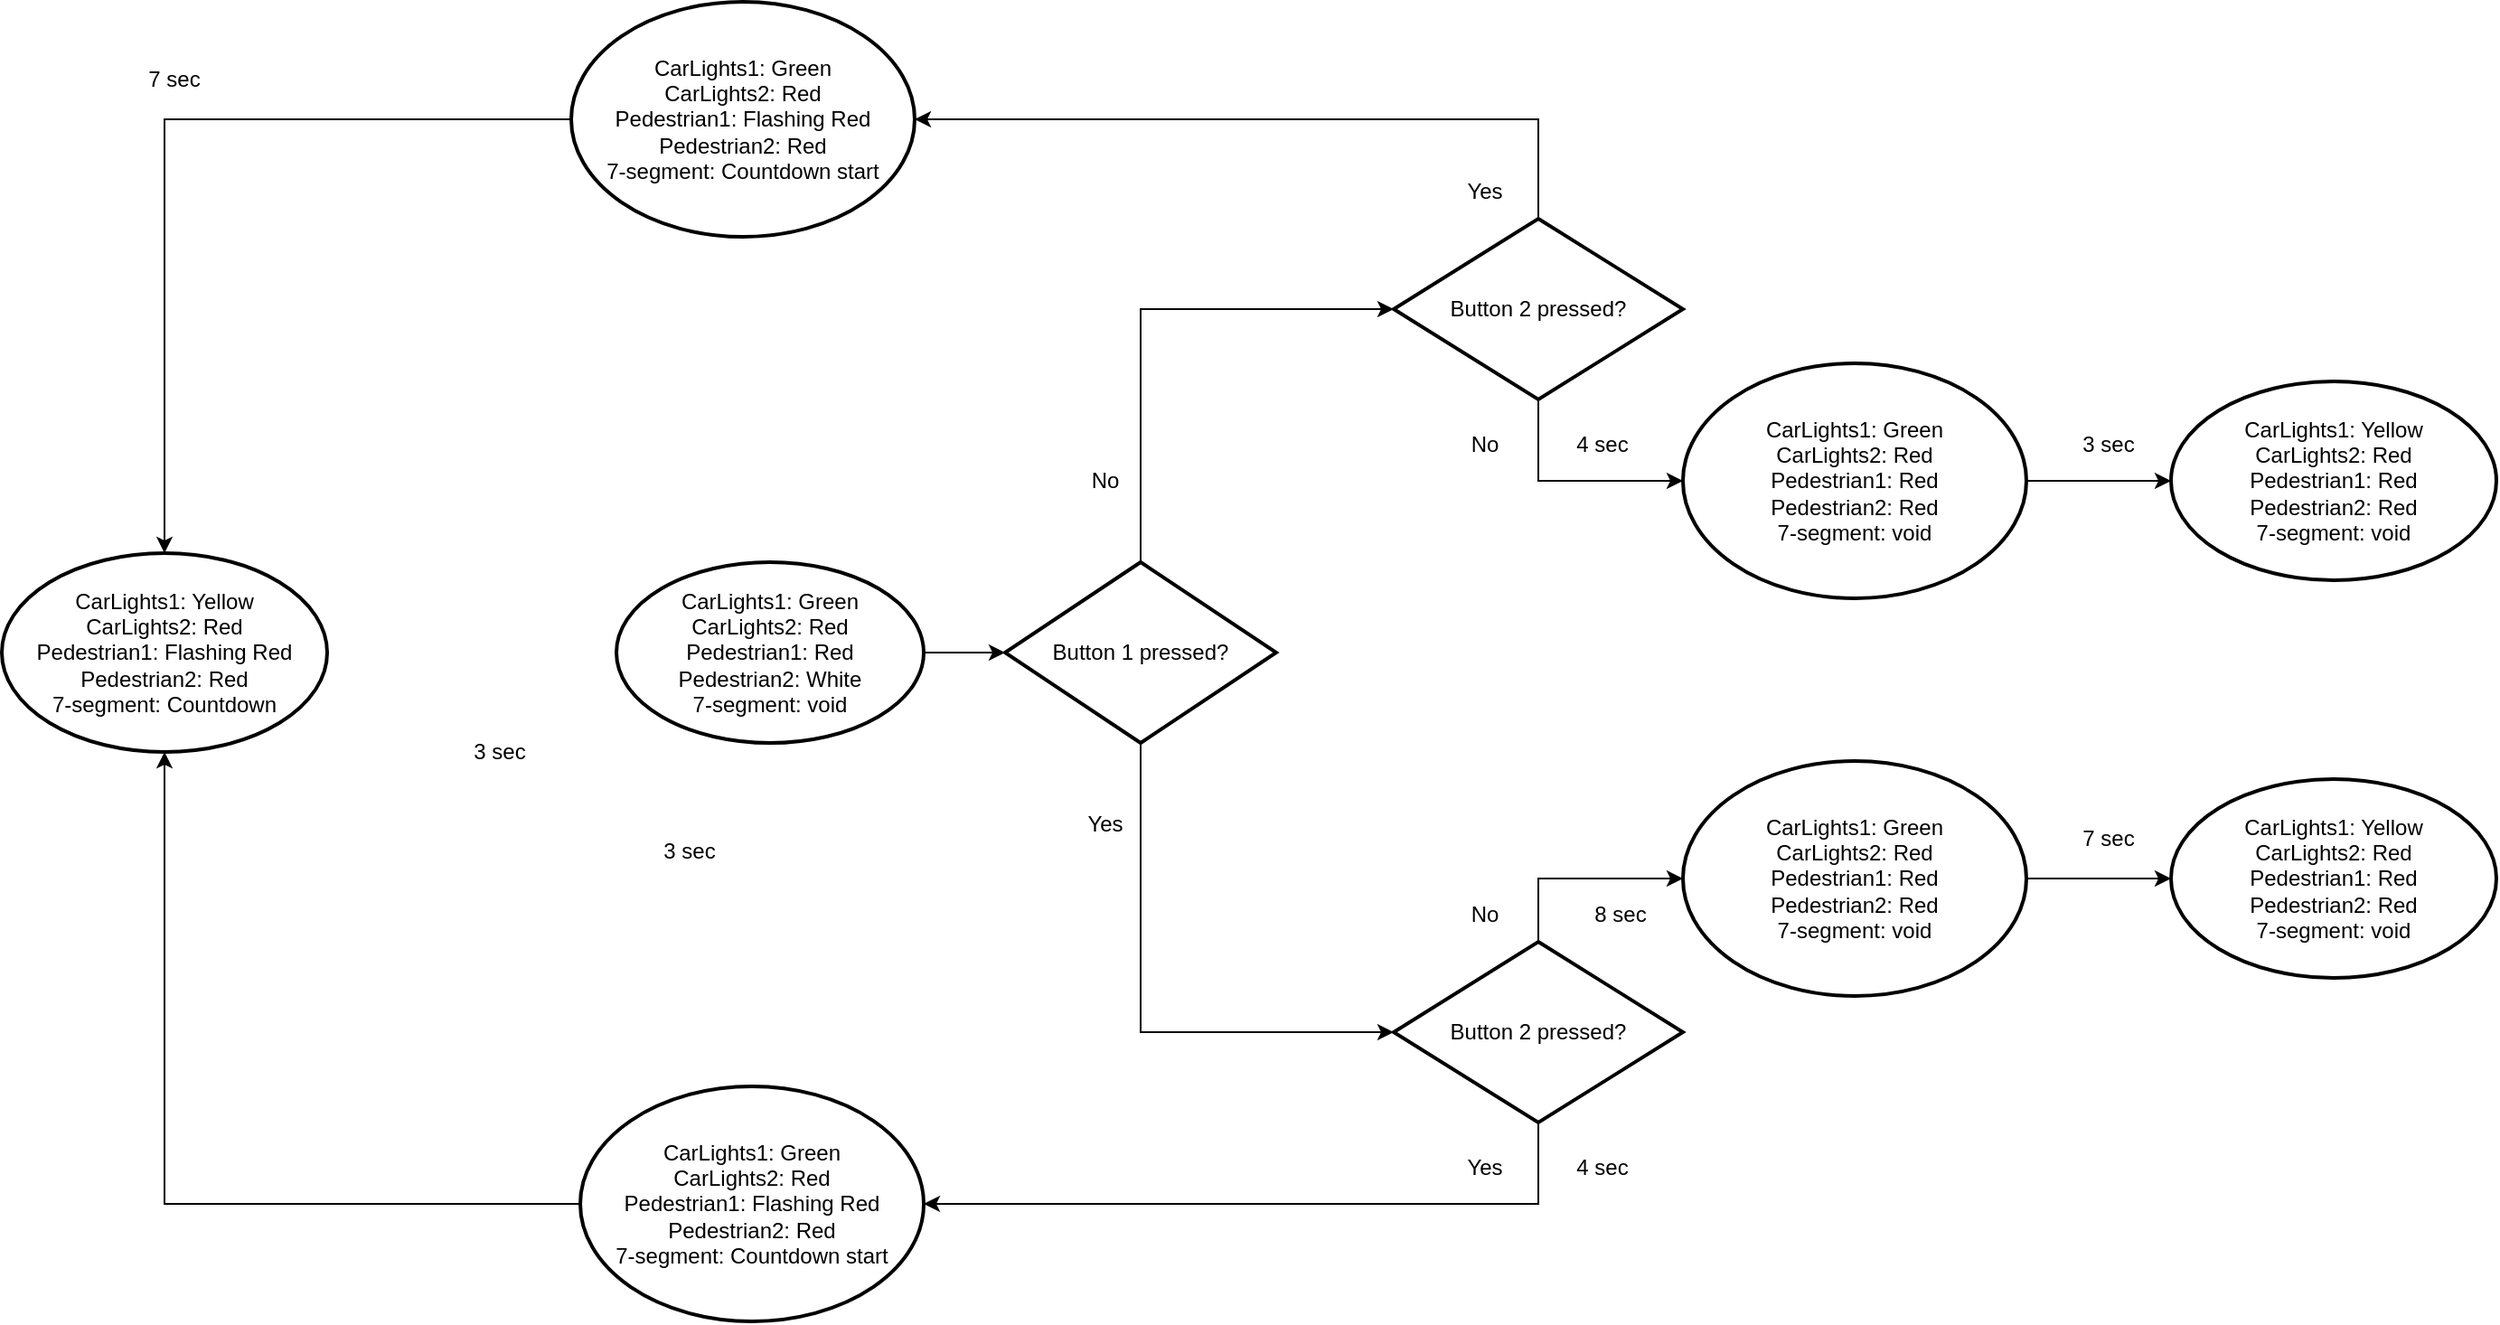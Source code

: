 <mxfile version="28.1.2">
  <diagram name="Page-1" id="E8OS_swHD81Dn_QDLDen">
    <mxGraphModel dx="1426" dy="889" grid="1" gridSize="10" guides="1" tooltips="1" connect="1" arrows="1" fold="1" page="1" pageScale="1" pageWidth="850" pageHeight="1100" math="0" shadow="0">
      <root>
        <mxCell id="0" />
        <mxCell id="1" parent="0" />
        <mxCell id="1mB-3xt_e9HhNeuD-H28-1" value="CarLights1: Green&lt;div&gt;CarLights2: Red&lt;/div&gt;&lt;div&gt;Pedestrian1: Red&lt;/div&gt;&lt;div&gt;Pedestrian2: White&lt;/div&gt;&lt;div&gt;7-segment: void&lt;/div&gt;" style="strokeWidth=2;html=1;shape=mxgraph.flowchart.start_1;whiteSpace=wrap;" vertex="1" parent="1">
          <mxGeometry x="380" y="390" width="170" height="100" as="geometry" />
        </mxCell>
        <mxCell id="1mB-3xt_e9HhNeuD-H28-2" value="3 sec" style="text;html=1;align=center;verticalAlign=middle;resizable=0;points=[];autosize=1;strokeColor=none;fillColor=none;" vertex="1" parent="1">
          <mxGeometry x="395" y="535" width="50" height="30" as="geometry" />
        </mxCell>
        <mxCell id="1mB-3xt_e9HhNeuD-H28-3" value="Button 1 pressed?" style="strokeWidth=2;html=1;shape=mxgraph.flowchart.decision;whiteSpace=wrap;" vertex="1" parent="1">
          <mxGeometry x="595" y="390" width="150" height="100" as="geometry" />
        </mxCell>
        <mxCell id="1mB-3xt_e9HhNeuD-H28-4" value="" style="endArrow=classic;html=1;rounded=0;entryX=0;entryY=0.5;entryDx=0;entryDy=0;entryPerimeter=0;exitX=1;exitY=0.5;exitDx=0;exitDy=0;exitPerimeter=0;" edge="1" parent="1" source="1mB-3xt_e9HhNeuD-H28-1" target="1mB-3xt_e9HhNeuD-H28-3">
          <mxGeometry width="50" height="50" relative="1" as="geometry">
            <mxPoint x="645" y="525" as="sourcePoint" />
            <mxPoint x="1145" y="445" as="targetPoint" />
          </mxGeometry>
        </mxCell>
        <mxCell id="1mB-3xt_e9HhNeuD-H28-5" value="" style="endArrow=classic;html=1;rounded=0;exitX=0.5;exitY=0;exitDx=0;exitDy=0;exitPerimeter=0;entryX=0;entryY=0.5;entryDx=0;entryDy=0;entryPerimeter=0;" edge="1" parent="1" source="1mB-3xt_e9HhNeuD-H28-3" target="1mB-3xt_e9HhNeuD-H28-27">
          <mxGeometry width="50" height="50" relative="1" as="geometry">
            <mxPoint x="960" y="640" as="sourcePoint" />
            <mxPoint x="1010" y="590" as="targetPoint" />
            <Array as="points">
              <mxPoint x="670" y="250" />
            </Array>
          </mxGeometry>
        </mxCell>
        <mxCell id="1mB-3xt_e9HhNeuD-H28-6" value="" style="endArrow=classic;html=1;rounded=0;exitX=0.5;exitY=1;exitDx=0;exitDy=0;exitPerimeter=0;entryX=0;entryY=0.5;entryDx=0;entryDy=0;entryPerimeter=0;" edge="1" parent="1" source="1mB-3xt_e9HhNeuD-H28-3" target="1mB-3xt_e9HhNeuD-H28-15">
          <mxGeometry width="50" height="50" relative="1" as="geometry">
            <mxPoint x="670" y="520" as="sourcePoint" />
            <mxPoint x="810" y="650" as="targetPoint" />
            <Array as="points">
              <mxPoint x="670" y="650" />
            </Array>
          </mxGeometry>
        </mxCell>
        <mxCell id="1mB-3xt_e9HhNeuD-H28-7" value="No" style="text;html=1;align=center;verticalAlign=middle;resizable=0;points=[];autosize=1;strokeColor=none;fillColor=none;" vertex="1" parent="1">
          <mxGeometry x="630" y="330" width="40" height="30" as="geometry" />
        </mxCell>
        <mxCell id="1mB-3xt_e9HhNeuD-H28-8" value="Yes" style="text;html=1;align=center;verticalAlign=middle;resizable=0;points=[];autosize=1;strokeColor=none;fillColor=none;" vertex="1" parent="1">
          <mxGeometry x="630" y="520" width="40" height="30" as="geometry" />
        </mxCell>
        <mxCell id="1mB-3xt_e9HhNeuD-H28-9" value="CarLights1: Green&lt;div&gt;CarLights2: Red&lt;/div&gt;&lt;div&gt;Pedestrian1: Red&lt;/div&gt;&lt;div&gt;Pedestrian2: Red&lt;/div&gt;&lt;div&gt;7-segment: void&lt;/div&gt;" style="strokeWidth=2;html=1;shape=mxgraph.flowchart.start_1;whiteSpace=wrap;" vertex="1" parent="1">
          <mxGeometry x="970" y="500" width="190" height="130" as="geometry" />
        </mxCell>
        <mxCell id="1mB-3xt_e9HhNeuD-H28-10" value="CarLights1: Yellow&lt;div&gt;CarLights2: Red&lt;/div&gt;&lt;div&gt;Pedestrian1: Red&lt;/div&gt;&lt;div&gt;Pedestrian2: Red&lt;/div&gt;&lt;div&gt;7-segment: void&lt;/div&gt;" style="strokeWidth=2;html=1;shape=mxgraph.flowchart.start_1;whiteSpace=wrap;" vertex="1" parent="1">
          <mxGeometry x="1240" y="510" width="180" height="110" as="geometry" />
        </mxCell>
        <mxCell id="1mB-3xt_e9HhNeuD-H28-11" value="7 sec" style="text;html=1;align=center;verticalAlign=middle;resizable=0;points=[];autosize=1;strokeColor=none;fillColor=none;" vertex="1" parent="1">
          <mxGeometry x="1180" y="528" width="50" height="30" as="geometry" />
        </mxCell>
        <mxCell id="1mB-3xt_e9HhNeuD-H28-12" value="CarLights1: Green&lt;div&gt;CarLights2: Red&lt;/div&gt;&lt;div&gt;Pedestrian1: Flashing Red&lt;/div&gt;&lt;div&gt;Pedestrian2: Red&lt;/div&gt;&lt;div&gt;7-segment: Countdown start&lt;/div&gt;" style="strokeWidth=2;html=1;shape=mxgraph.flowchart.start_1;whiteSpace=wrap;" vertex="1" parent="1">
          <mxGeometry x="360" y="680" width="190" height="130" as="geometry" />
        </mxCell>
        <mxCell id="1mB-3xt_e9HhNeuD-H28-13" value="CarLights1: Yellow&lt;div&gt;CarLights2: Red&lt;/div&gt;&lt;div&gt;Pedestrian1: Flashing Red&lt;/div&gt;&lt;div&gt;Pedestrian2: Red&lt;/div&gt;&lt;div&gt;7-segment: Countdown&lt;/div&gt;" style="strokeWidth=2;html=1;shape=mxgraph.flowchart.start_1;whiteSpace=wrap;" vertex="1" parent="1">
          <mxGeometry x="40" y="385" width="180" height="110" as="geometry" />
        </mxCell>
        <mxCell id="1mB-3xt_e9HhNeuD-H28-14" value="3 sec" style="text;html=1;align=center;verticalAlign=middle;resizable=0;points=[];autosize=1;strokeColor=none;fillColor=none;" vertex="1" parent="1">
          <mxGeometry x="290" y="480" width="50" height="30" as="geometry" />
        </mxCell>
        <mxCell id="1mB-3xt_e9HhNeuD-H28-15" value="Button 2 pressed?" style="strokeWidth=2;html=1;shape=mxgraph.flowchart.decision;whiteSpace=wrap;" vertex="1" parent="1">
          <mxGeometry x="810" y="600" width="160" height="100" as="geometry" />
        </mxCell>
        <mxCell id="1mB-3xt_e9HhNeuD-H28-16" value="" style="endArrow=classic;html=1;rounded=0;exitX=0.5;exitY=0;exitDx=0;exitDy=0;exitPerimeter=0;entryX=0;entryY=0.5;entryDx=0;entryDy=0;entryPerimeter=0;" edge="1" parent="1" source="1mB-3xt_e9HhNeuD-H28-15" target="1mB-3xt_e9HhNeuD-H28-9">
          <mxGeometry width="50" height="50" relative="1" as="geometry">
            <mxPoint x="910" y="580" as="sourcePoint" />
            <mxPoint x="1020" y="540" as="targetPoint" />
            <Array as="points">
              <mxPoint x="890" y="565" />
            </Array>
          </mxGeometry>
        </mxCell>
        <mxCell id="1mB-3xt_e9HhNeuD-H28-17" value="" style="endArrow=classic;html=1;rounded=0;exitX=1;exitY=0.5;exitDx=0;exitDy=0;exitPerimeter=0;entryX=0;entryY=0.5;entryDx=0;entryDy=0;entryPerimeter=0;" edge="1" parent="1" source="1mB-3xt_e9HhNeuD-H28-9" target="1mB-3xt_e9HhNeuD-H28-10">
          <mxGeometry width="50" height="50" relative="1" as="geometry">
            <mxPoint x="850" y="950" as="sourcePoint" />
            <mxPoint x="900" y="900" as="targetPoint" />
          </mxGeometry>
        </mxCell>
        <mxCell id="1mB-3xt_e9HhNeuD-H28-18" value="8 sec" style="text;html=1;align=center;verticalAlign=middle;resizable=0;points=[];autosize=1;strokeColor=none;fillColor=none;" vertex="1" parent="1">
          <mxGeometry x="910" y="570" width="50" height="30" as="geometry" />
        </mxCell>
        <mxCell id="1mB-3xt_e9HhNeuD-H28-19" value="No" style="text;html=1;align=center;verticalAlign=middle;resizable=0;points=[];autosize=1;strokeColor=none;fillColor=none;" vertex="1" parent="1">
          <mxGeometry x="840" y="570" width="40" height="30" as="geometry" />
        </mxCell>
        <mxCell id="1mB-3xt_e9HhNeuD-H28-20" value="Yes" style="text;html=1;align=center;verticalAlign=middle;resizable=0;points=[];autosize=1;strokeColor=none;fillColor=none;" vertex="1" parent="1">
          <mxGeometry x="840" y="710" width="40" height="30" as="geometry" />
        </mxCell>
        <mxCell id="1mB-3xt_e9HhNeuD-H28-21" value="4 sec" style="text;html=1;align=center;verticalAlign=middle;resizable=0;points=[];autosize=1;strokeColor=none;fillColor=none;" vertex="1" parent="1">
          <mxGeometry x="900" y="710" width="50" height="30" as="geometry" />
        </mxCell>
        <mxCell id="1mB-3xt_e9HhNeuD-H28-32" value="CarLights1: Green&lt;div&gt;CarLights2: Red&lt;/div&gt;&lt;div&gt;Pedestrian1: Flashing Red&lt;/div&gt;&lt;div&gt;Pedestrian2: Red&lt;/div&gt;&lt;div&gt;7-segment: Countdown start&lt;/div&gt;" style="strokeWidth=2;html=1;shape=mxgraph.flowchart.start_1;whiteSpace=wrap;movable=1;resizable=1;rotatable=1;deletable=1;editable=1;locked=0;connectable=1;" vertex="1" parent="1">
          <mxGeometry x="355" y="80" width="190" height="130" as="geometry" />
        </mxCell>
        <mxCell id="1mB-3xt_e9HhNeuD-H28-33" value="7 sec" style="text;html=1;align=center;verticalAlign=middle;resizable=1;points=[];autosize=1;strokeColor=none;fillColor=none;movable=1;rotatable=1;deletable=1;editable=1;locked=0;connectable=1;" vertex="1" parent="1">
          <mxGeometry x="110" y="108" width="50" height="30" as="geometry" />
        </mxCell>
        <mxCell id="1mB-3xt_e9HhNeuD-H28-34" value="" style="endArrow=classic;html=1;rounded=0;exitX=0.5;exitY=0;exitDx=0;exitDy=0;exitPerimeter=0;entryX=1;entryY=0.5;entryDx=0;entryDy=0;entryPerimeter=0;movable=1;resizable=1;rotatable=1;deletable=1;editable=1;locked=0;connectable=1;" edge="1" parent="1" source="1mB-3xt_e9HhNeuD-H28-27" target="1mB-3xt_e9HhNeuD-H28-32">
          <mxGeometry width="50" height="50" relative="1" as="geometry">
            <mxPoint x="-180" y="180" as="sourcePoint" />
            <mxPoint x="-50" y="120" as="targetPoint" />
            <Array as="points">
              <mxPoint x="890" y="145" />
            </Array>
          </mxGeometry>
        </mxCell>
        <mxCell id="1mB-3xt_e9HhNeuD-H28-35" value="" style="endArrow=classic;html=1;rounded=0;entryX=0.5;entryY=0;entryDx=0;entryDy=0;entryPerimeter=0;movable=1;resizable=1;rotatable=1;deletable=1;editable=1;locked=0;connectable=1;exitX=0;exitY=0.5;exitDx=0;exitDy=0;exitPerimeter=0;" edge="1" parent="1" source="1mB-3xt_e9HhNeuD-H28-32" target="1mB-3xt_e9HhNeuD-H28-13">
          <mxGeometry width="50" height="50" relative="1" as="geometry">
            <mxPoint x="200" y="250" as="sourcePoint" />
            <mxPoint x="250" y="145" as="targetPoint" />
            <Array as="points">
              <mxPoint x="130" y="145" />
            </Array>
          </mxGeometry>
        </mxCell>
        <mxCell id="1mB-3xt_e9HhNeuD-H28-36" value="" style="endArrow=classic;html=1;rounded=0;entryX=1;entryY=0.5;entryDx=0;entryDy=0;entryPerimeter=0;exitX=0.5;exitY=1;exitDx=0;exitDy=0;exitPerimeter=0;" edge="1" parent="1" source="1mB-3xt_e9HhNeuD-H28-15" target="1mB-3xt_e9HhNeuD-H28-12">
          <mxGeometry width="50" height="50" relative="1" as="geometry">
            <mxPoint x="630" y="760" as="sourcePoint" />
            <mxPoint x="680" y="710" as="targetPoint" />
            <Array as="points">
              <mxPoint x="890" y="745" />
            </Array>
          </mxGeometry>
        </mxCell>
        <mxCell id="1mB-3xt_e9HhNeuD-H28-37" value="" style="endArrow=classic;html=1;rounded=0;exitX=0;exitY=0.5;exitDx=0;exitDy=0;exitPerimeter=0;entryX=0.5;entryY=1;entryDx=0;entryDy=0;entryPerimeter=0;" edge="1" parent="1" source="1mB-3xt_e9HhNeuD-H28-12" target="1mB-3xt_e9HhNeuD-H28-13">
          <mxGeometry width="50" height="50" relative="1" as="geometry">
            <mxPoint x="470" y="530" as="sourcePoint" />
            <mxPoint x="520" y="480" as="targetPoint" />
            <Array as="points">
              <mxPoint x="130" y="745" />
            </Array>
          </mxGeometry>
        </mxCell>
        <mxCell id="1mB-3xt_e9HhNeuD-H28-23" value="CarLights1: Green&lt;div&gt;CarLights2: Red&lt;/div&gt;&lt;div&gt;Pedestrian1: Red&lt;/div&gt;&lt;div&gt;Pedestrian2: Red&lt;/div&gt;&lt;div&gt;7-segment: void&lt;/div&gt;" style="strokeWidth=2;html=1;shape=mxgraph.flowchart.start_1;whiteSpace=wrap;movable=1;resizable=1;rotatable=1;deletable=1;editable=1;locked=0;connectable=1;" vertex="1" parent="1">
          <mxGeometry x="970" y="280" width="190" height="130" as="geometry" />
        </mxCell>
        <mxCell id="1mB-3xt_e9HhNeuD-H28-24" value="CarLights1: Yellow&lt;div&gt;CarLights2: Red&lt;/div&gt;&lt;div&gt;Pedestrian1: Red&lt;/div&gt;&lt;div&gt;Pedestrian2: Red&lt;/div&gt;&lt;div&gt;7-segment: void&lt;/div&gt;" style="strokeWidth=2;html=1;shape=mxgraph.flowchart.start_1;whiteSpace=wrap;movable=1;resizable=1;rotatable=1;deletable=1;editable=1;locked=0;connectable=1;" vertex="1" parent="1">
          <mxGeometry x="1240" y="290" width="180" height="110" as="geometry" />
        </mxCell>
        <mxCell id="1mB-3xt_e9HhNeuD-H28-25" value="" style="endArrow=classic;html=1;rounded=0;exitX=1;exitY=0.5;exitDx=0;exitDy=0;exitPerimeter=0;entryX=0;entryY=0.5;entryDx=0;entryDy=0;entryPerimeter=0;movable=1;resizable=1;rotatable=1;deletable=1;editable=1;locked=0;connectable=1;" edge="1" parent="1" source="1mB-3xt_e9HhNeuD-H28-23" target="1mB-3xt_e9HhNeuD-H28-24">
          <mxGeometry width="50" height="50" relative="1" as="geometry">
            <mxPoint x="1310" y="290" as="sourcePoint" />
            <mxPoint x="1360" y="240" as="targetPoint" />
          </mxGeometry>
        </mxCell>
        <mxCell id="1mB-3xt_e9HhNeuD-H28-26" value="3 sec" style="text;html=1;align=center;verticalAlign=middle;resizable=1;points=[];autosize=1;strokeColor=none;fillColor=none;movable=1;rotatable=1;deletable=1;editable=1;locked=0;connectable=1;" vertex="1" parent="1">
          <mxGeometry x="1180" y="310" width="50" height="30" as="geometry" />
        </mxCell>
        <mxCell id="1mB-3xt_e9HhNeuD-H28-27" value="Button 2 pressed?" style="strokeWidth=2;html=1;shape=mxgraph.flowchart.decision;whiteSpace=wrap;movable=1;resizable=1;rotatable=1;deletable=1;editable=1;locked=0;connectable=1;" vertex="1" parent="1">
          <mxGeometry x="810" y="200" width="160" height="100" as="geometry" />
        </mxCell>
        <mxCell id="1mB-3xt_e9HhNeuD-H28-28" value="" style="endArrow=classic;html=1;rounded=0;exitX=0.5;exitY=1;exitDx=0;exitDy=0;exitPerimeter=0;entryX=0;entryY=0.5;entryDx=0;entryDy=0;entryPerimeter=0;movable=1;resizable=1;rotatable=1;deletable=1;editable=1;locked=0;connectable=1;" edge="1" parent="1" source="1mB-3xt_e9HhNeuD-H28-27" target="1mB-3xt_e9HhNeuD-H28-23">
          <mxGeometry width="50" height="50" relative="1" as="geometry">
            <mxPoint x="960" y="550" as="sourcePoint" />
            <mxPoint x="1010" y="500" as="targetPoint" />
            <Array as="points">
              <mxPoint x="890" y="345" />
            </Array>
          </mxGeometry>
        </mxCell>
        <mxCell id="1mB-3xt_e9HhNeuD-H28-29" value="Yes" style="text;html=1;align=center;verticalAlign=middle;resizable=1;points=[];autosize=1;strokeColor=none;fillColor=none;movable=1;rotatable=1;deletable=1;editable=1;locked=0;connectable=1;" vertex="1" parent="1">
          <mxGeometry x="840" y="170" width="40" height="30" as="geometry" />
        </mxCell>
        <mxCell id="1mB-3xt_e9HhNeuD-H28-30" value="No" style="text;html=1;align=center;verticalAlign=middle;resizable=1;points=[];autosize=1;strokeColor=none;fillColor=none;movable=1;rotatable=1;deletable=1;editable=1;locked=0;connectable=1;" vertex="1" parent="1">
          <mxGeometry x="840" y="310" width="40" height="30" as="geometry" />
        </mxCell>
        <mxCell id="1mB-3xt_e9HhNeuD-H28-31" value="4 sec" style="text;html=1;align=center;verticalAlign=middle;resizable=1;points=[];autosize=1;strokeColor=none;fillColor=none;movable=1;rotatable=1;deletable=1;editable=1;locked=0;connectable=1;" vertex="1" parent="1">
          <mxGeometry x="900" y="310" width="50" height="30" as="geometry" />
        </mxCell>
      </root>
    </mxGraphModel>
  </diagram>
</mxfile>
